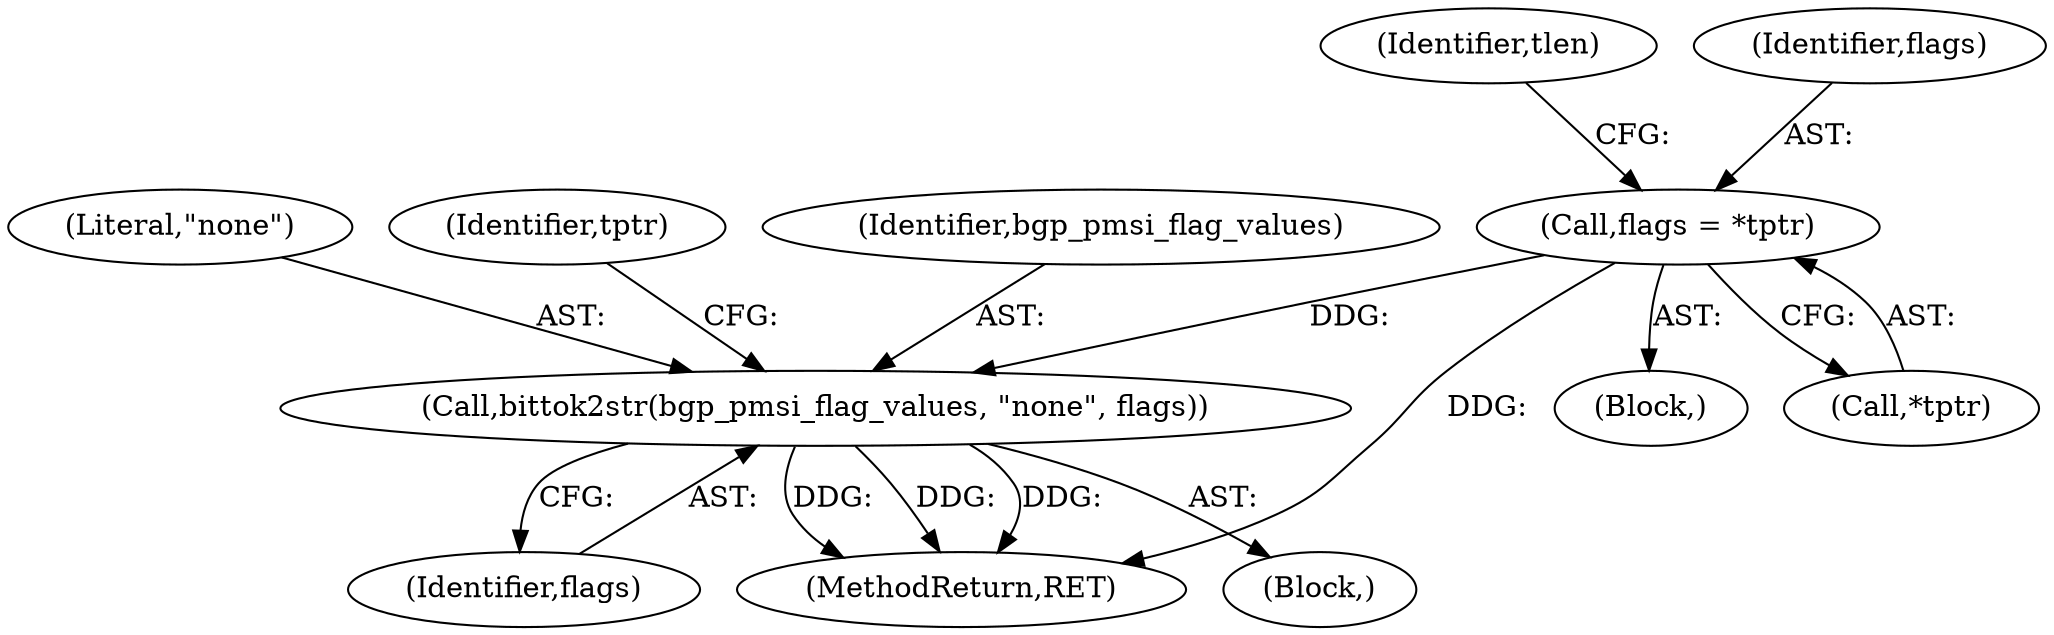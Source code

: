 digraph "0_tcpdump_d10a0f980fe8f9407ab1ffbd612641433ebe175e@pointer" {
"1002401" [label="(Call,flags = *tptr)"];
"1002426" [label="(Call,bittok2str(bgp_pmsi_flag_values, \"none\", flags))"];
"1002403" [label="(Call,*tptr)"];
"1002428" [label="(Literal,\"none\")"];
"1002401" [label="(Call,flags = *tptr)"];
"1002433" [label="(Identifier,tptr)"];
"1002406" [label="(Identifier,tlen)"];
"1002402" [label="(Identifier,flags)"];
"1002919" [label="(MethodReturn,RET)"];
"1002429" [label="(Identifier,flags)"];
"1002427" [label="(Identifier,bgp_pmsi_flag_values)"];
"1002426" [label="(Call,bittok2str(bgp_pmsi_flag_values, \"none\", flags))"];
"1002392" [label="(Block,)"];
"1002425" [label="(Block,)"];
"1002401" -> "1002392"  [label="AST: "];
"1002401" -> "1002403"  [label="CFG: "];
"1002402" -> "1002401"  [label="AST: "];
"1002403" -> "1002401"  [label="AST: "];
"1002406" -> "1002401"  [label="CFG: "];
"1002401" -> "1002919"  [label="DDG: "];
"1002401" -> "1002426"  [label="DDG: "];
"1002426" -> "1002425"  [label="AST: "];
"1002426" -> "1002429"  [label="CFG: "];
"1002427" -> "1002426"  [label="AST: "];
"1002428" -> "1002426"  [label="AST: "];
"1002429" -> "1002426"  [label="AST: "];
"1002433" -> "1002426"  [label="CFG: "];
"1002426" -> "1002919"  [label="DDG: "];
"1002426" -> "1002919"  [label="DDG: "];
"1002426" -> "1002919"  [label="DDG: "];
}
